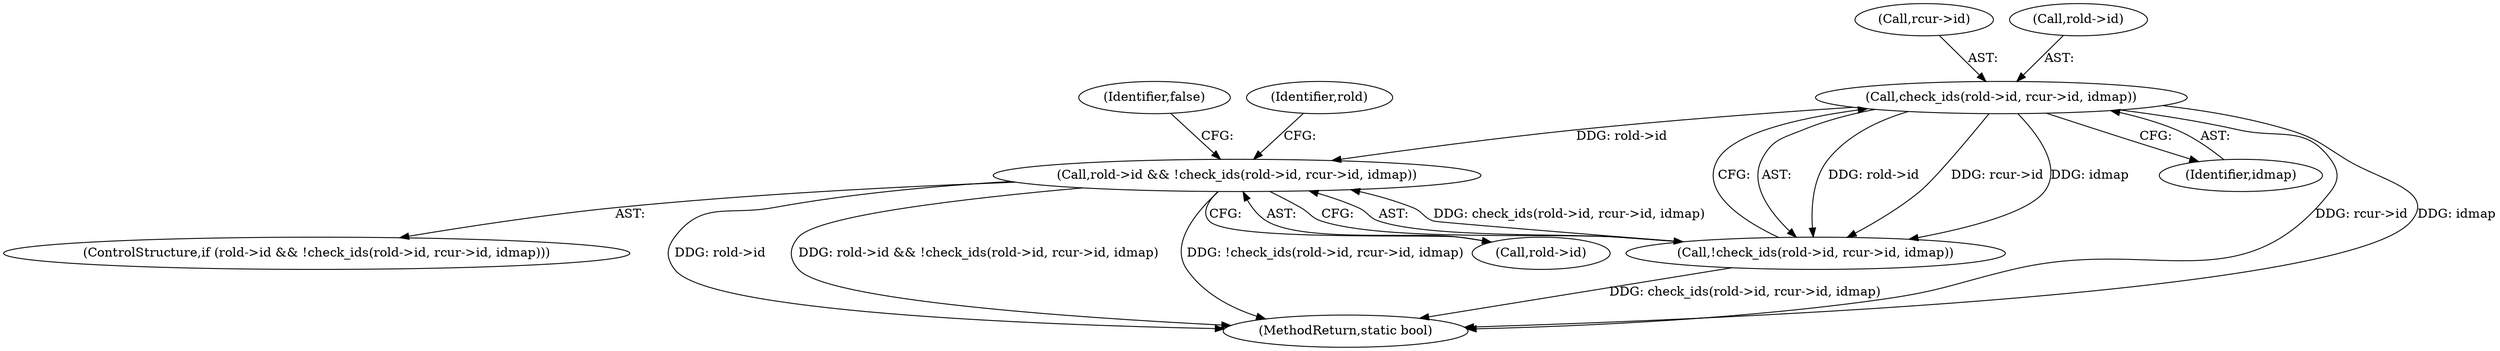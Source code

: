 digraph "0_linux_179d1c5602997fef5a940c6ddcf31212cbfebd14@pointer" {
"1000274" [label="(Call,check_ids(rold->id, rcur->id, idmap))"];
"1000269" [label="(Call,rold->id && !check_ids(rold->id, rcur->id, idmap))"];
"1000273" [label="(Call,!check_ids(rold->id, rcur->id, idmap))"];
"1000278" [label="(Call,rcur->id)"];
"1000268" [label="(ControlStructure,if (rold->id && !check_ids(rold->id, rcur->id, idmap)))"];
"1000283" [label="(Identifier,false)"];
"1000274" [label="(Call,check_ids(rold->id, rcur->id, idmap))"];
"1000307" [label="(MethodReturn,static bool)"];
"1000287" [label="(Identifier,rold)"];
"1000273" [label="(Call,!check_ids(rold->id, rcur->id, idmap))"];
"1000281" [label="(Identifier,idmap)"];
"1000275" [label="(Call,rold->id)"];
"1000269" [label="(Call,rold->id && !check_ids(rold->id, rcur->id, idmap))"];
"1000270" [label="(Call,rold->id)"];
"1000274" -> "1000273"  [label="AST: "];
"1000274" -> "1000281"  [label="CFG: "];
"1000275" -> "1000274"  [label="AST: "];
"1000278" -> "1000274"  [label="AST: "];
"1000281" -> "1000274"  [label="AST: "];
"1000273" -> "1000274"  [label="CFG: "];
"1000274" -> "1000307"  [label="DDG: rcur->id"];
"1000274" -> "1000307"  [label="DDG: idmap"];
"1000274" -> "1000269"  [label="DDG: rold->id"];
"1000274" -> "1000273"  [label="DDG: rold->id"];
"1000274" -> "1000273"  [label="DDG: rcur->id"];
"1000274" -> "1000273"  [label="DDG: idmap"];
"1000269" -> "1000268"  [label="AST: "];
"1000269" -> "1000270"  [label="CFG: "];
"1000269" -> "1000273"  [label="CFG: "];
"1000270" -> "1000269"  [label="AST: "];
"1000273" -> "1000269"  [label="AST: "];
"1000283" -> "1000269"  [label="CFG: "];
"1000287" -> "1000269"  [label="CFG: "];
"1000269" -> "1000307"  [label="DDG: rold->id"];
"1000269" -> "1000307"  [label="DDG: rold->id && !check_ids(rold->id, rcur->id, idmap)"];
"1000269" -> "1000307"  [label="DDG: !check_ids(rold->id, rcur->id, idmap)"];
"1000273" -> "1000269"  [label="DDG: check_ids(rold->id, rcur->id, idmap)"];
"1000273" -> "1000307"  [label="DDG: check_ids(rold->id, rcur->id, idmap)"];
}
